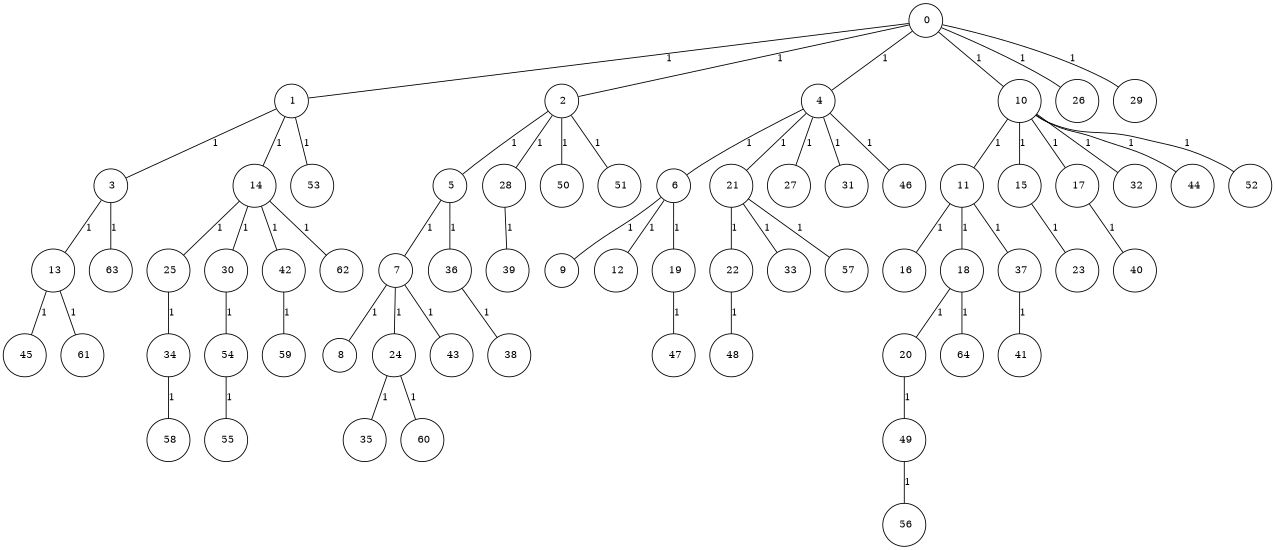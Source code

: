 graph G {
size="8.5,11;"
ratio = "expand;"
fixedsize="true;"
overlap="scale;"
node[shape=circle,width=.12,hight=.12,fontsize=12]
edge[fontsize=12]

0[label=" 0" color=black, pos="1.7121743,2.7171848!"];
1[label=" 1" color=black, pos="0.89050693,0.83005326!"];
2[label=" 2" color=black, pos="0.0066577955,1.7746759!"];
3[label=" 3" color=black, pos="1.992383,1.6676431!"];
4[label=" 4" color=black, pos="0.035184625,2.2891439!"];
5[label=" 5" color=black, pos="1.4003607,0.91632694!"];
6[label=" 6" color=black, pos="0.3494971,2.6952766!"];
7[label=" 7" color=black, pos="2.6943478,2.0721613!"];
8[label=" 8" color=black, pos="2.253209,2.7103836!"];
9[label=" 9" color=black, pos="1.6590064,0.77090936!"];
10[label=" 10" color=black, pos="1.8458322,2.0175733!"];
11[label=" 11" color=black, pos="1.1194954,1.0721631!"];
12[label=" 12" color=black, pos="2.4582292,1.9831636!"];
13[label=" 13" color=black, pos="0.65296509,2.9332131!"];
14[label=" 14" color=black, pos="2.6595634,1.7215317!"];
15[label=" 15" color=black, pos="0.59341544,1.7604333!"];
16[label=" 16" color=black, pos="2.5830392,2.9903403!"];
17[label=" 17" color=black, pos="0.011253741,0.90770983!"];
18[label=" 18" color=black, pos="1.3068349,2.6953012!"];
19[label=" 19" color=black, pos="1.6104995,0.58101037!"];
20[label=" 20" color=black, pos="2.1287712,2.9273186!"];
21[label=" 21" color=black, pos="1.4636645,2.7841985!"];
22[label=" 22" color=black, pos="0.48902139,1.4771391!"];
23[label=" 23" color=black, pos="1.2994233,2.9290612!"];
24[label=" 24" color=black, pos="0.70838933,2.124508!"];
25[label=" 25" color=black, pos="2.6806512,1.576729!"];
26[label=" 26" color=black, pos="1.957501,2.4138164!"];
27[label=" 27" color=black, pos="2.0394945,1.6367293!"];
28[label=" 28" color=black, pos="2.5590008,0.95000207!"];
29[label=" 29" color=black, pos="2.4245796,2.1458932!"];
30[label=" 30" color=black, pos="2.2399308,0.99603786!"];
31[label=" 31" color=black, pos="1.8606047,2.4218165!"];
32[label=" 32" color=black, pos="0.84450064,0.2886371!"];
33[label=" 33" color=black, pos="2.5785424,1.5126379!"];
34[label=" 34" color=black, pos="1.1373963,1.104044!"];
35[label=" 35" color=black, pos="2.9212811,2.3451566!"];
36[label=" 36" color=black, pos="1.3048212,1.5029472!"];
37[label=" 37" color=black, pos="2.0293592,2.6430018!"];
38[label=" 38" color=black, pos="0.27187272,1.8086441!"];
39[label=" 39" color=black, pos="1.5641388,1.7014715!"];
40[label=" 40" color=black, pos="2.7767851,1.9337913!"];
41[label=" 41" color=black, pos="1.8554747,0.89137093!"];
42[label=" 42" color=black, pos="2.3728835,1.1697618!"];
43[label=" 43" color=black, pos="2.7361881,2.7744466!"];
44[label=" 44" color=black, pos="1.8100771,1.7704101!"];
45[label=" 45" color=black, pos="0.92623425,2.1087263!"];
46[label=" 46" color=black, pos="1.0524516,1.3305844!"];
47[label=" 47" color=black, pos="2.147831,1.0252298!"];
48[label=" 48" color=black, pos="1.0221644,2.2799437!"];
49[label=" 49" color=black, pos="2.4054502,2.8705101!"];
50[label=" 50" color=black, pos="1.1667295,1.0724984!"];
51[label=" 51" color=black, pos="1.5551903,1.9439269!"];
52[label=" 52" color=black, pos="2.1243388,0.20470367!"];
53[label=" 53" color=black, pos="2.1277488,1.2486801!"];
54[label=" 54" color=black, pos="2.2308004,2.7967908!"];
55[label=" 55" color=black, pos="0.61132027,1.3032476!"];
56[label=" 56" color=black, pos="0.78104158,2.5111237!"];
57[label=" 57" color=black, pos="2.7545059,1.9648256!"];
58[label=" 58" color=black, pos="0.42190572,0.82415305!"];
59[label=" 59" color=black, pos="1.884269,0.34236345!"];
60[label=" 60" color=black, pos="0.4824169,1.0591809!"];
61[label=" 61" color=black, pos="2.8604971,2.7903662!"];
62[label=" 62" color=black, pos="1.8871254,1.469929!"];
63[label=" 63" color=black, pos="1.4091775,0.13193031!"];
64[label=" 64" color=black, pos="1.3563679,2.3767109!"];
0--1[label="1"]
0--2[label="1"]
0--4[label="1"]
0--10[label="1"]
0--26[label="1"]
0--29[label="1"]
1--3[label="1"]
1--14[label="1"]
1--53[label="1"]
2--5[label="1"]
2--28[label="1"]
2--50[label="1"]
2--51[label="1"]
3--13[label="1"]
3--63[label="1"]
4--6[label="1"]
4--21[label="1"]
4--27[label="1"]
4--31[label="1"]
4--46[label="1"]
5--7[label="1"]
5--36[label="1"]
6--9[label="1"]
6--12[label="1"]
6--19[label="1"]
7--8[label="1"]
7--24[label="1"]
7--43[label="1"]
10--11[label="1"]
10--15[label="1"]
10--17[label="1"]
10--32[label="1"]
10--44[label="1"]
10--52[label="1"]
11--16[label="1"]
11--18[label="1"]
11--37[label="1"]
13--45[label="1"]
13--61[label="1"]
14--25[label="1"]
14--30[label="1"]
14--42[label="1"]
14--62[label="1"]
15--23[label="1"]
17--40[label="1"]
18--20[label="1"]
18--64[label="1"]
19--47[label="1"]
20--49[label="1"]
21--22[label="1"]
21--33[label="1"]
21--57[label="1"]
22--48[label="1"]
24--35[label="1"]
24--60[label="1"]
25--34[label="1"]
28--39[label="1"]
30--54[label="1"]
34--58[label="1"]
36--38[label="1"]
37--41[label="1"]
42--59[label="1"]
49--56[label="1"]
54--55[label="1"]

}
